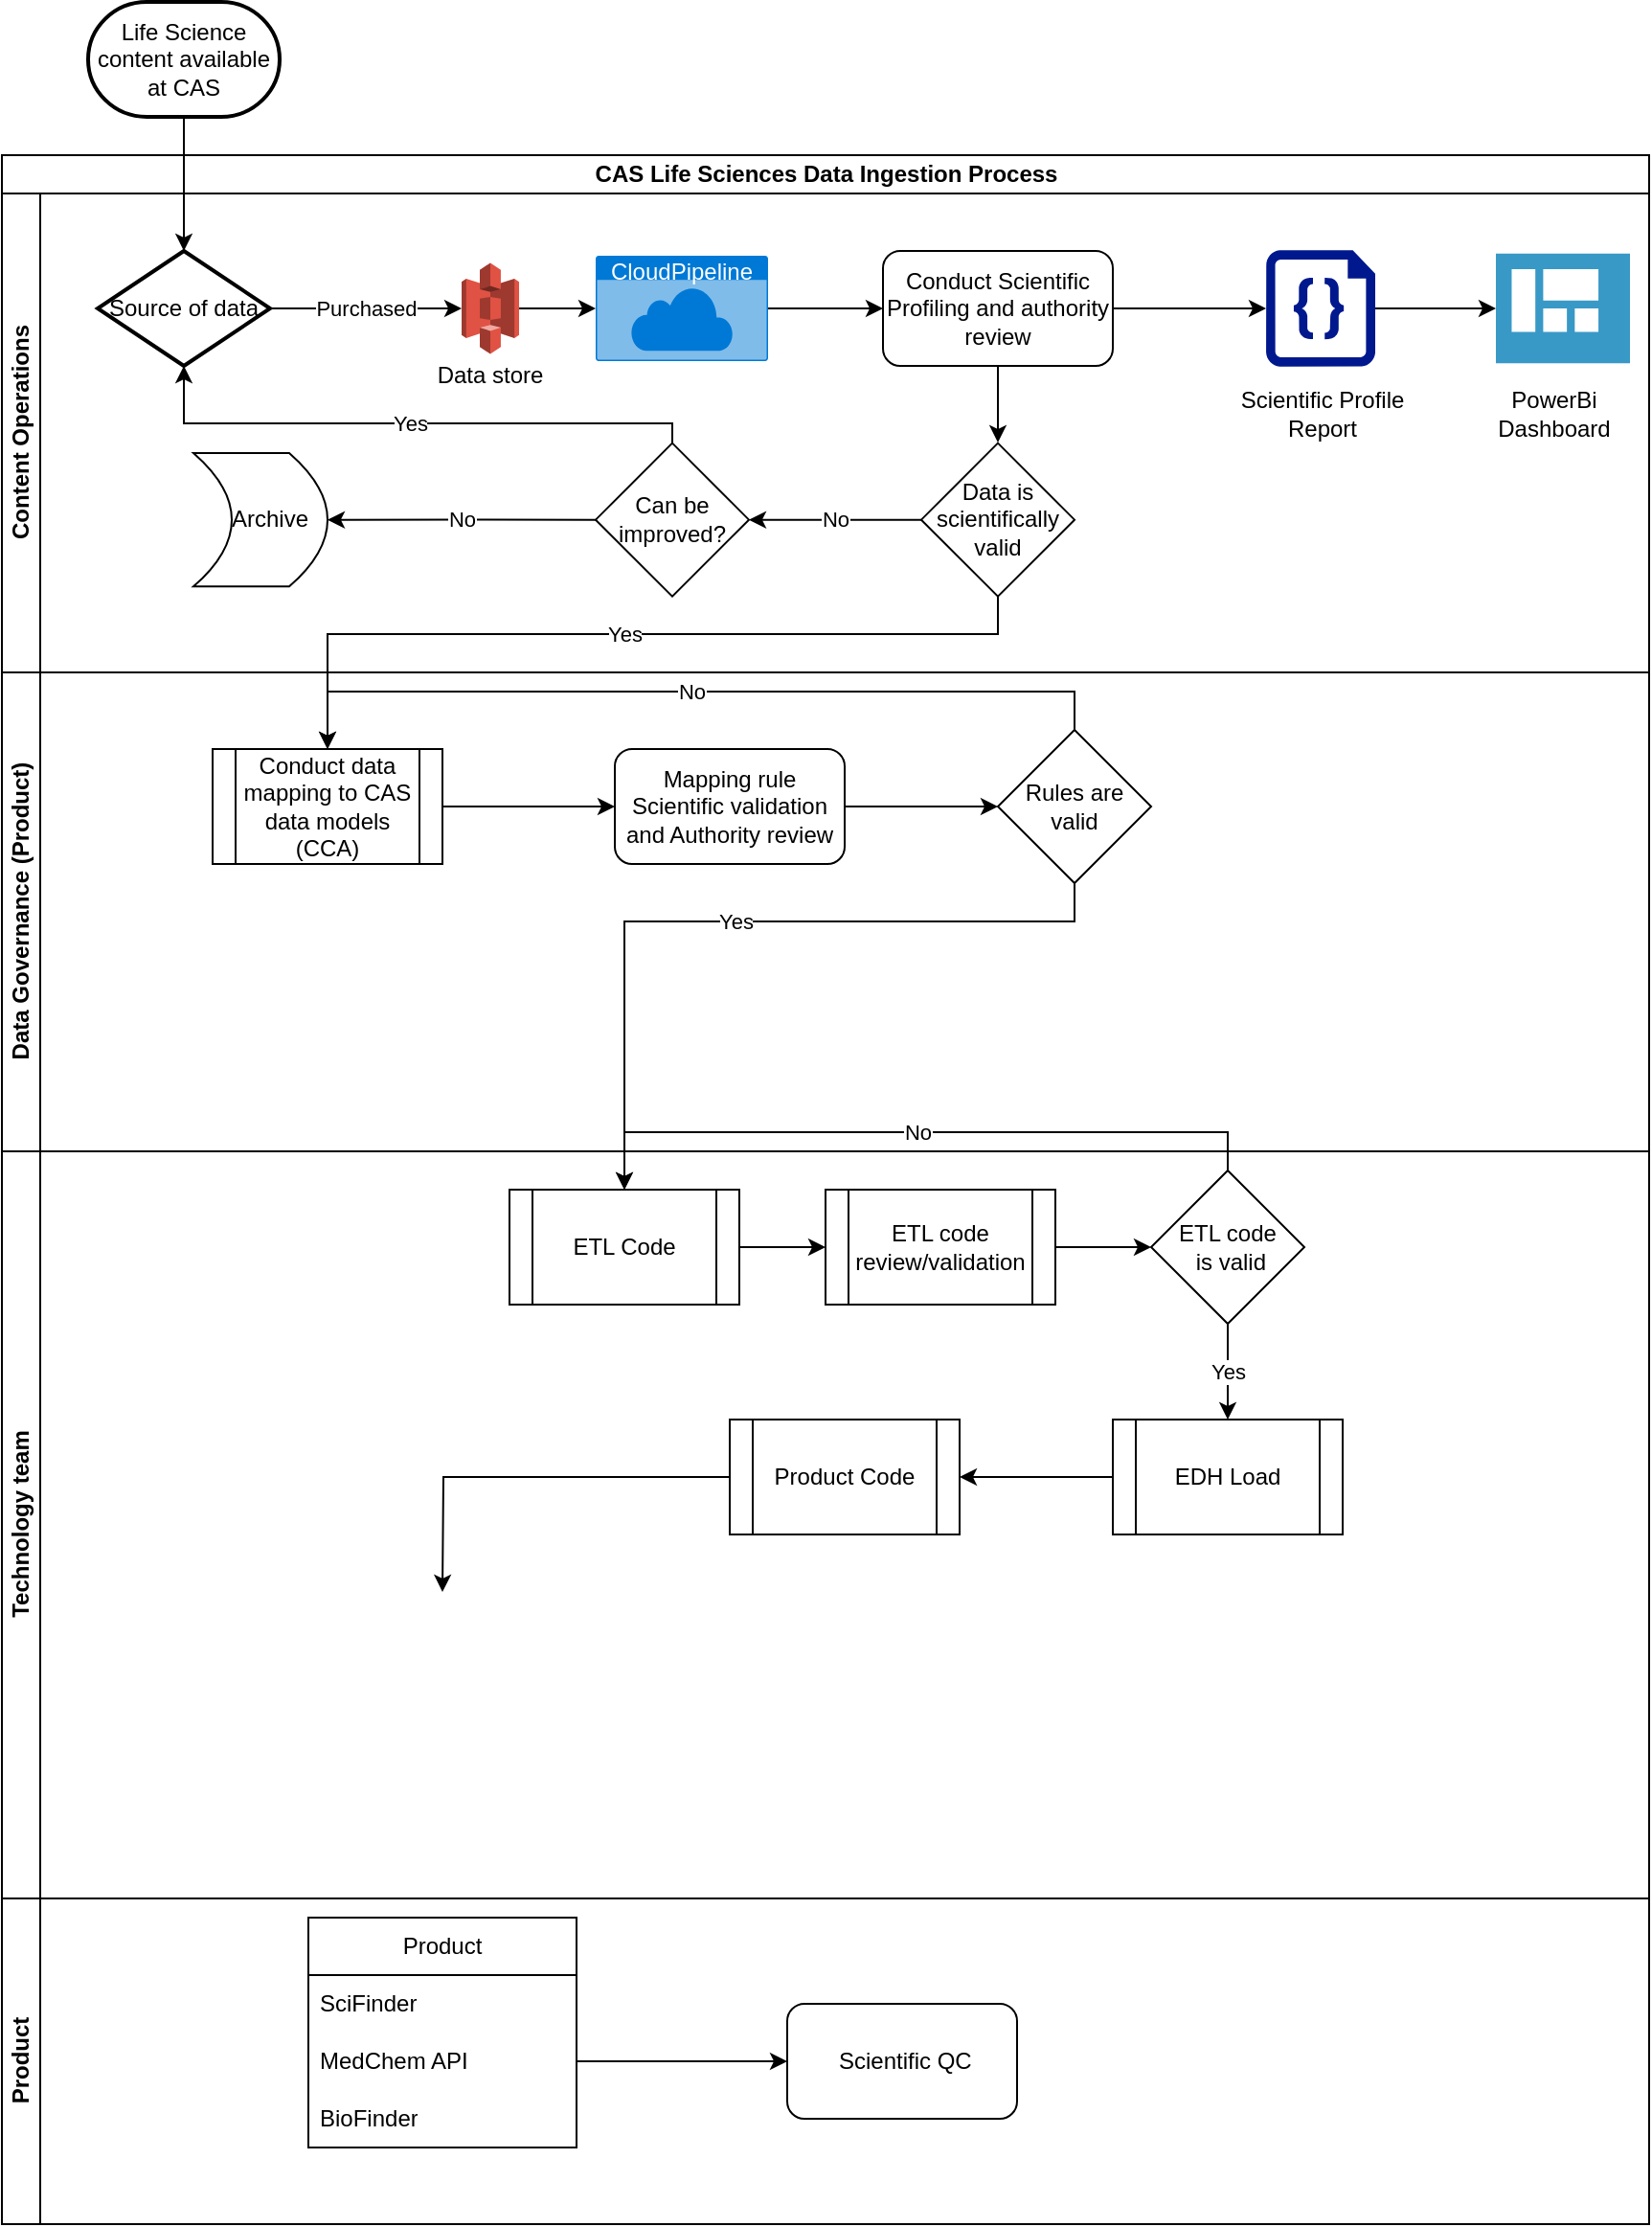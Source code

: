 <mxfile version="21.1.8" type="github">
  <diagram id="kgpKYQtTHZ0yAKxKKP6v" name="Page-1">
    <mxGraphModel dx="794" dy="1481" grid="1" gridSize="10" guides="1" tooltips="1" connect="1" arrows="1" fold="1" page="1" pageScale="1" pageWidth="850" pageHeight="1100" math="0" shadow="0">
      <root>
        <mxCell id="0" />
        <mxCell id="1" parent="0" />
        <mxCell id="T6XuYBtYMx8qg3Nv54xp-80" value="CAS Life Sciences Data Ingestion Process" style="swimlane;childLayout=stackLayout;resizeParent=1;resizeParentMax=0;horizontal=1;startSize=20;horizontalStack=0;html=1;" vertex="1" parent="1">
          <mxGeometry x="90" y="-380" width="860" height="1080" as="geometry" />
        </mxCell>
        <mxCell id="T6XuYBtYMx8qg3Nv54xp-81" value="Content Operations" style="swimlane;startSize=20;horizontal=0;html=1;" vertex="1" parent="T6XuYBtYMx8qg3Nv54xp-80">
          <mxGeometry y="20" width="860" height="250" as="geometry">
            <mxRectangle y="20" width="780" height="30" as="alternateBounds" />
          </mxGeometry>
        </mxCell>
        <mxCell id="T6XuYBtYMx8qg3Nv54xp-191" value="Purchased" style="edgeStyle=orthogonalEdgeStyle;rounded=0;orthogonalLoop=1;jettySize=auto;html=1;exitX=1;exitY=0.5;exitDx=0;exitDy=0;exitPerimeter=0;" edge="1" parent="T6XuYBtYMx8qg3Nv54xp-81" source="T6XuYBtYMx8qg3Nv54xp-73" target="T6XuYBtYMx8qg3Nv54xp-190">
          <mxGeometry relative="1" as="geometry" />
        </mxCell>
        <mxCell id="T6XuYBtYMx8qg3Nv54xp-73" value="Source of data" style="strokeWidth=2;html=1;shape=mxgraph.flowchart.decision;whiteSpace=wrap;" vertex="1" parent="T6XuYBtYMx8qg3Nv54xp-81">
          <mxGeometry x="50" y="30" width="90" height="60" as="geometry" />
        </mxCell>
        <mxCell id="T6XuYBtYMx8qg3Nv54xp-142" style="edgeStyle=orthogonalEdgeStyle;rounded=0;orthogonalLoop=1;jettySize=auto;html=1;entryX=0;entryY=0.5;entryDx=0;entryDy=0;entryPerimeter=0;" edge="1" parent="T6XuYBtYMx8qg3Nv54xp-81" source="T6XuYBtYMx8qg3Nv54xp-85" target="T6XuYBtYMx8qg3Nv54xp-87">
          <mxGeometry relative="1" as="geometry" />
        </mxCell>
        <mxCell id="T6XuYBtYMx8qg3Nv54xp-196" style="edgeStyle=orthogonalEdgeStyle;rounded=0;orthogonalLoop=1;jettySize=auto;html=1;exitX=0.5;exitY=1;exitDx=0;exitDy=0;" edge="1" parent="T6XuYBtYMx8qg3Nv54xp-81" source="T6XuYBtYMx8qg3Nv54xp-85">
          <mxGeometry relative="1" as="geometry">
            <mxPoint x="520" y="130" as="targetPoint" />
          </mxGeometry>
        </mxCell>
        <mxCell id="T6XuYBtYMx8qg3Nv54xp-85" value="Conduct Scientific Profiling and authority review" style="rounded=1;whiteSpace=wrap;html=1;strokeWidth=1;strokeColor=default;" vertex="1" parent="T6XuYBtYMx8qg3Nv54xp-81">
          <mxGeometry x="460" y="30.0" width="120" height="60" as="geometry" />
        </mxCell>
        <mxCell id="T6XuYBtYMx8qg3Nv54xp-93" value="" style="edgeStyle=orthogonalEdgeStyle;rounded=0;orthogonalLoop=1;jettySize=auto;html=1;" edge="1" parent="T6XuYBtYMx8qg3Nv54xp-81" source="T6XuYBtYMx8qg3Nv54xp-87" target="T6XuYBtYMx8qg3Nv54xp-91">
          <mxGeometry relative="1" as="geometry">
            <mxPoint x="690" y="70" as="targetPoint" />
          </mxGeometry>
        </mxCell>
        <mxCell id="T6XuYBtYMx8qg3Nv54xp-87" value="" style="sketch=0;aspect=fixed;pointerEvents=1;shadow=0;dashed=0;html=1;strokeColor=none;labelPosition=center;verticalLabelPosition=bottom;verticalAlign=top;align=center;fillColor=#00188D;shape=mxgraph.azure.code_file" vertex="1" parent="T6XuYBtYMx8qg3Nv54xp-81">
          <mxGeometry x="660" y="29.68" width="57" height="60.64" as="geometry" />
        </mxCell>
        <mxCell id="T6XuYBtYMx8qg3Nv54xp-90" value="Scientific Profile&lt;br&gt;Report" style="text;html=1;align=center;verticalAlign=middle;resizable=0;points=[];autosize=1;strokeColor=none;fillColor=none;" vertex="1" parent="T6XuYBtYMx8qg3Nv54xp-81">
          <mxGeometry x="633.5" y="95.48" width="110" height="40" as="geometry" />
        </mxCell>
        <mxCell id="T6XuYBtYMx8qg3Nv54xp-91" value="" style="image;sketch=0;aspect=fixed;html=1;points=[];align=center;fontSize=12;image=img/lib/mscae/Shared_Dashboard.svg;" vertex="1" parent="T6XuYBtYMx8qg3Nv54xp-81">
          <mxGeometry x="780" y="31.3" width="70" height="57.4" as="geometry" />
        </mxCell>
        <mxCell id="T6XuYBtYMx8qg3Nv54xp-95" value="PowerBi &lt;br&gt;Dashboard" style="text;html=1;align=center;verticalAlign=middle;resizable=0;points=[];autosize=1;strokeColor=none;fillColor=none;" vertex="1" parent="T6XuYBtYMx8qg3Nv54xp-81">
          <mxGeometry x="770" y="95.48" width="80" height="40" as="geometry" />
        </mxCell>
        <mxCell id="T6XuYBtYMx8qg3Nv54xp-178" value="Data is scientifically valid" style="rhombus;whiteSpace=wrap;html=1;" vertex="1" parent="T6XuYBtYMx8qg3Nv54xp-81">
          <mxGeometry x="480" y="130.32" width="80" height="80" as="geometry" />
        </mxCell>
        <mxCell id="T6XuYBtYMx8qg3Nv54xp-180" value="No" style="edgeStyle=orthogonalEdgeStyle;rounded=0;orthogonalLoop=1;jettySize=auto;html=1;entryX=1;entryY=0.5;entryDx=0;entryDy=0;" edge="1" parent="T6XuYBtYMx8qg3Nv54xp-81" source="T6XuYBtYMx8qg3Nv54xp-178" target="T6XuYBtYMx8qg3Nv54xp-184">
          <mxGeometry relative="1" as="geometry">
            <mxPoint x="220" y="200" as="targetPoint" />
          </mxGeometry>
        </mxCell>
        <mxCell id="T6XuYBtYMx8qg3Nv54xp-182" value="" style="shape=dataStorage;whiteSpace=wrap;html=1;fixedSize=1;rotation=-180;" vertex="1" parent="T6XuYBtYMx8qg3Nv54xp-81">
          <mxGeometry x="100" y="135.48" width="70" height="69.68" as="geometry" />
        </mxCell>
        <mxCell id="T6XuYBtYMx8qg3Nv54xp-185" value="No" style="edgeStyle=orthogonalEdgeStyle;rounded=0;orthogonalLoop=1;jettySize=auto;html=1;exitX=0;exitY=0.5;exitDx=0;exitDy=0;" edge="1" parent="T6XuYBtYMx8qg3Nv54xp-81" source="T6XuYBtYMx8qg3Nv54xp-184" target="T6XuYBtYMx8qg3Nv54xp-182">
          <mxGeometry relative="1" as="geometry" />
        </mxCell>
        <mxCell id="T6XuYBtYMx8qg3Nv54xp-187" value="Yes" style="edgeStyle=orthogonalEdgeStyle;rounded=0;orthogonalLoop=1;jettySize=auto;html=1;exitX=0.5;exitY=0;exitDx=0;exitDy=0;entryX=0.5;entryY=1;entryDx=0;entryDy=0;entryPerimeter=0;" edge="1" parent="T6XuYBtYMx8qg3Nv54xp-81" source="T6XuYBtYMx8qg3Nv54xp-184" target="T6XuYBtYMx8qg3Nv54xp-73">
          <mxGeometry relative="1" as="geometry">
            <Array as="points">
              <mxPoint x="350" y="120" />
              <mxPoint x="95" y="120" />
            </Array>
          </mxGeometry>
        </mxCell>
        <mxCell id="T6XuYBtYMx8qg3Nv54xp-184" value="Can be improved?" style="rhombus;whiteSpace=wrap;html=1;" vertex="1" parent="T6XuYBtYMx8qg3Nv54xp-81">
          <mxGeometry x="310" y="130.32" width="80" height="80" as="geometry" />
        </mxCell>
        <mxCell id="T6XuYBtYMx8qg3Nv54xp-186" value="Archive" style="text;html=1;strokeColor=none;fillColor=none;align=center;verticalAlign=middle;whiteSpace=wrap;rounded=0;" vertex="1" parent="T6XuYBtYMx8qg3Nv54xp-81">
          <mxGeometry x="110" y="155.32" width="60" height="30" as="geometry" />
        </mxCell>
        <mxCell id="T6XuYBtYMx8qg3Nv54xp-193" style="edgeStyle=orthogonalEdgeStyle;rounded=0;orthogonalLoop=1;jettySize=auto;html=1;exitX=1;exitY=0.5;exitDx=0;exitDy=0;exitPerimeter=0;entryX=0;entryY=0.5;entryDx=0;entryDy=0;entryPerimeter=0;" edge="1" parent="T6XuYBtYMx8qg3Nv54xp-81" source="T6XuYBtYMx8qg3Nv54xp-190" target="T6XuYBtYMx8qg3Nv54xp-192">
          <mxGeometry relative="1" as="geometry" />
        </mxCell>
        <mxCell id="T6XuYBtYMx8qg3Nv54xp-190" value="" style="outlineConnect=0;dashed=0;verticalLabelPosition=bottom;verticalAlign=top;align=center;html=1;shape=mxgraph.aws3.s3;fillColor=#E05243;gradientColor=none;" vertex="1" parent="T6XuYBtYMx8qg3Nv54xp-81">
          <mxGeometry x="240" y="36.25" width="30" height="47.5" as="geometry" />
        </mxCell>
        <mxCell id="T6XuYBtYMx8qg3Nv54xp-194" style="edgeStyle=orthogonalEdgeStyle;rounded=0;orthogonalLoop=1;jettySize=auto;html=1;exitX=1;exitY=0.5;exitDx=0;exitDy=0;exitPerimeter=0;entryX=0;entryY=0.5;entryDx=0;entryDy=0;" edge="1" parent="T6XuYBtYMx8qg3Nv54xp-81" source="T6XuYBtYMx8qg3Nv54xp-192" target="T6XuYBtYMx8qg3Nv54xp-85">
          <mxGeometry relative="1" as="geometry" />
        </mxCell>
        <mxCell id="T6XuYBtYMx8qg3Nv54xp-192" value="CloudPipeline" style="html=1;whiteSpace=wrap;strokeColor=none;fillColor=#0079D6;labelPosition=center;verticalLabelPosition=middle;verticalAlign=top;align=center;fontSize=12;outlineConnect=0;spacingTop=-6;fontColor=#FFFFFF;sketch=0;shape=mxgraph.sitemap.cloud;" vertex="1" parent="T6XuYBtYMx8qg3Nv54xp-81">
          <mxGeometry x="310" y="32.5" width="90" height="55" as="geometry" />
        </mxCell>
        <mxCell id="T6XuYBtYMx8qg3Nv54xp-201" value="Data store" style="text;html=1;strokeColor=none;fillColor=none;align=center;verticalAlign=middle;whiteSpace=wrap;rounded=0;" vertex="1" parent="T6XuYBtYMx8qg3Nv54xp-81">
          <mxGeometry x="225" y="80" width="60" height="30" as="geometry" />
        </mxCell>
        <mxCell id="T6XuYBtYMx8qg3Nv54xp-82" value="Data Governance (Product)" style="swimlane;startSize=20;horizontal=0;html=1;" vertex="1" parent="T6XuYBtYMx8qg3Nv54xp-80">
          <mxGeometry y="270" width="860" height="250" as="geometry" />
        </mxCell>
        <mxCell id="T6XuYBtYMx8qg3Nv54xp-108" value="Conduct data mapping to CAS data models (CCA)" style="shape=process;whiteSpace=wrap;html=1;backgroundOutline=1;" vertex="1" parent="T6XuYBtYMx8qg3Nv54xp-82">
          <mxGeometry x="110" y="40" width="120" height="60" as="geometry" />
        </mxCell>
        <mxCell id="T6XuYBtYMx8qg3Nv54xp-161" style="edgeStyle=orthogonalEdgeStyle;rounded=0;orthogonalLoop=1;jettySize=auto;html=1;entryX=0;entryY=0.5;entryDx=0;entryDy=0;" edge="1" parent="T6XuYBtYMx8qg3Nv54xp-82" source="T6XuYBtYMx8qg3Nv54xp-153" target="T6XuYBtYMx8qg3Nv54xp-160">
          <mxGeometry relative="1" as="geometry" />
        </mxCell>
        <mxCell id="T6XuYBtYMx8qg3Nv54xp-153" value="Mapping rule Scientific validation and Authority review" style="rounded=1;whiteSpace=wrap;html=1;" vertex="1" parent="T6XuYBtYMx8qg3Nv54xp-82">
          <mxGeometry x="320" y="40" width="120" height="60" as="geometry" />
        </mxCell>
        <mxCell id="T6XuYBtYMx8qg3Nv54xp-154" style="edgeStyle=orthogonalEdgeStyle;rounded=0;orthogonalLoop=1;jettySize=auto;html=1;exitX=1;exitY=0.5;exitDx=0;exitDy=0;entryX=0;entryY=0.5;entryDx=0;entryDy=0;" edge="1" parent="T6XuYBtYMx8qg3Nv54xp-82" source="T6XuYBtYMx8qg3Nv54xp-108" target="T6XuYBtYMx8qg3Nv54xp-153">
          <mxGeometry relative="1" as="geometry" />
        </mxCell>
        <mxCell id="T6XuYBtYMx8qg3Nv54xp-199" value="No" style="edgeStyle=orthogonalEdgeStyle;rounded=0;orthogonalLoop=1;jettySize=auto;html=1;exitX=0.5;exitY=0;exitDx=0;exitDy=0;entryX=0.5;entryY=0;entryDx=0;entryDy=0;" edge="1" parent="T6XuYBtYMx8qg3Nv54xp-82" source="T6XuYBtYMx8qg3Nv54xp-160" target="T6XuYBtYMx8qg3Nv54xp-108">
          <mxGeometry relative="1" as="geometry" />
        </mxCell>
        <mxCell id="T6XuYBtYMx8qg3Nv54xp-160" value="Rules are valid" style="rhombus;whiteSpace=wrap;html=1;" vertex="1" parent="T6XuYBtYMx8qg3Nv54xp-82">
          <mxGeometry x="520" y="30.0" width="80" height="80" as="geometry" />
        </mxCell>
        <mxCell id="T6XuYBtYMx8qg3Nv54xp-83" value="Technology team" style="swimlane;startSize=20;horizontal=0;html=1;" vertex="1" parent="T6XuYBtYMx8qg3Nv54xp-80">
          <mxGeometry y="520" width="860" height="390" as="geometry" />
        </mxCell>
        <mxCell id="T6XuYBtYMx8qg3Nv54xp-148" style="edgeStyle=orthogonalEdgeStyle;rounded=0;orthogonalLoop=1;jettySize=auto;html=1;exitX=1;exitY=0.5;exitDx=0;exitDy=0;entryX=0;entryY=0.5;entryDx=0;entryDy=0;" edge="1" parent="T6XuYBtYMx8qg3Nv54xp-83" source="T6XuYBtYMx8qg3Nv54xp-113" target="T6XuYBtYMx8qg3Nv54xp-122">
          <mxGeometry relative="1" as="geometry">
            <mxPoint x="390" y="50" as="targetPoint" />
          </mxGeometry>
        </mxCell>
        <mxCell id="T6XuYBtYMx8qg3Nv54xp-113" value="ETL Code" style="shape=process;whiteSpace=wrap;html=1;backgroundOutline=1;" vertex="1" parent="T6XuYBtYMx8qg3Nv54xp-83">
          <mxGeometry x="265" y="20" width="120" height="60" as="geometry" />
        </mxCell>
        <mxCell id="T6XuYBtYMx8qg3Nv54xp-176" value="" style="edgeStyle=orthogonalEdgeStyle;rounded=0;orthogonalLoop=1;jettySize=auto;html=1;" edge="1" parent="T6XuYBtYMx8qg3Nv54xp-83" source="T6XuYBtYMx8qg3Nv54xp-117" target="T6XuYBtYMx8qg3Nv54xp-175">
          <mxGeometry relative="1" as="geometry" />
        </mxCell>
        <mxCell id="T6XuYBtYMx8qg3Nv54xp-117" value="EDH Load" style="shape=process;whiteSpace=wrap;html=1;backgroundOutline=1;" vertex="1" parent="T6XuYBtYMx8qg3Nv54xp-83">
          <mxGeometry x="580" y="140" width="120" height="60" as="geometry" />
        </mxCell>
        <mxCell id="T6XuYBtYMx8qg3Nv54xp-122" value="ETL code review/validation" style="shape=process;whiteSpace=wrap;html=1;backgroundOutline=1;" vertex="1" parent="T6XuYBtYMx8qg3Nv54xp-83">
          <mxGeometry x="430" y="20" width="120" height="60" as="geometry" />
        </mxCell>
        <mxCell id="T6XuYBtYMx8qg3Nv54xp-168" value="Yes" style="edgeStyle=orthogonalEdgeStyle;rounded=0;orthogonalLoop=1;jettySize=auto;html=1;exitX=0.5;exitY=1;exitDx=0;exitDy=0;entryX=0.5;entryY=0;entryDx=0;entryDy=0;" edge="1" parent="T6XuYBtYMx8qg3Nv54xp-83" source="T6XuYBtYMx8qg3Nv54xp-166" target="T6XuYBtYMx8qg3Nv54xp-117">
          <mxGeometry relative="1" as="geometry" />
        </mxCell>
        <mxCell id="T6XuYBtYMx8qg3Nv54xp-174" value="No" style="edgeStyle=orthogonalEdgeStyle;rounded=0;orthogonalLoop=1;jettySize=auto;html=1;exitX=0.5;exitY=0;exitDx=0;exitDy=0;entryX=0.5;entryY=0;entryDx=0;entryDy=0;" edge="1" parent="T6XuYBtYMx8qg3Nv54xp-83" source="T6XuYBtYMx8qg3Nv54xp-166" target="T6XuYBtYMx8qg3Nv54xp-113">
          <mxGeometry relative="1" as="geometry" />
        </mxCell>
        <mxCell id="T6XuYBtYMx8qg3Nv54xp-166" value="ETL code&lt;br&gt;&amp;nbsp;is valid" style="rhombus;whiteSpace=wrap;html=1;" vertex="1" parent="T6XuYBtYMx8qg3Nv54xp-83">
          <mxGeometry x="600" y="10" width="80" height="80" as="geometry" />
        </mxCell>
        <mxCell id="T6XuYBtYMx8qg3Nv54xp-165" style="edgeStyle=orthogonalEdgeStyle;rounded=0;orthogonalLoop=1;jettySize=auto;html=1;exitX=1;exitY=0.5;exitDx=0;exitDy=0;" edge="1" parent="T6XuYBtYMx8qg3Nv54xp-83" source="T6XuYBtYMx8qg3Nv54xp-122" target="T6XuYBtYMx8qg3Nv54xp-166">
          <mxGeometry relative="1" as="geometry">
            <mxPoint x="620" y="50" as="targetPoint" />
          </mxGeometry>
        </mxCell>
        <mxCell id="T6XuYBtYMx8qg3Nv54xp-177" style="edgeStyle=orthogonalEdgeStyle;rounded=0;orthogonalLoop=1;jettySize=auto;html=1;exitX=0;exitY=0.5;exitDx=0;exitDy=0;" edge="1" parent="T6XuYBtYMx8qg3Nv54xp-83" source="T6XuYBtYMx8qg3Nv54xp-175">
          <mxGeometry relative="1" as="geometry">
            <mxPoint x="230" y="230" as="targetPoint" />
          </mxGeometry>
        </mxCell>
        <mxCell id="T6XuYBtYMx8qg3Nv54xp-175" value="Product Code" style="shape=process;whiteSpace=wrap;html=1;backgroundOutline=1;" vertex="1" parent="T6XuYBtYMx8qg3Nv54xp-83">
          <mxGeometry x="380" y="140" width="120" height="60" as="geometry" />
        </mxCell>
        <mxCell id="T6XuYBtYMx8qg3Nv54xp-126" value="Product" style="swimlane;startSize=20;horizontal=0;html=1;" vertex="1" parent="T6XuYBtYMx8qg3Nv54xp-80">
          <mxGeometry y="910" width="860" height="170" as="geometry" />
        </mxCell>
        <mxCell id="T6XuYBtYMx8qg3Nv54xp-129" value="Product" style="swimlane;fontStyle=0;childLayout=stackLayout;horizontal=1;startSize=30;horizontalStack=0;resizeParent=1;resizeParentMax=0;resizeLast=0;collapsible=1;marginBottom=0;whiteSpace=wrap;html=1;" vertex="1" parent="T6XuYBtYMx8qg3Nv54xp-126">
          <mxGeometry x="160" y="10" width="140" height="120" as="geometry" />
        </mxCell>
        <mxCell id="T6XuYBtYMx8qg3Nv54xp-130" value="SciFinder" style="text;strokeColor=none;fillColor=none;align=left;verticalAlign=middle;spacingLeft=4;spacingRight=4;overflow=hidden;points=[[0,0.5],[1,0.5]];portConstraint=eastwest;rotatable=0;whiteSpace=wrap;html=1;" vertex="1" parent="T6XuYBtYMx8qg3Nv54xp-129">
          <mxGeometry y="30" width="140" height="30" as="geometry" />
        </mxCell>
        <mxCell id="T6XuYBtYMx8qg3Nv54xp-131" value="MedChem API" style="text;strokeColor=none;fillColor=none;align=left;verticalAlign=middle;spacingLeft=4;spacingRight=4;overflow=hidden;points=[[0,0.5],[1,0.5]];portConstraint=eastwest;rotatable=0;whiteSpace=wrap;html=1;" vertex="1" parent="T6XuYBtYMx8qg3Nv54xp-129">
          <mxGeometry y="60" width="140" height="30" as="geometry" />
        </mxCell>
        <mxCell id="T6XuYBtYMx8qg3Nv54xp-132" value="BioFinder" style="text;strokeColor=none;fillColor=none;align=left;verticalAlign=middle;spacingLeft=4;spacingRight=4;overflow=hidden;points=[[0,0.5],[1,0.5]];portConstraint=eastwest;rotatable=0;whiteSpace=wrap;html=1;" vertex="1" parent="T6XuYBtYMx8qg3Nv54xp-129">
          <mxGeometry y="90" width="140" height="30" as="geometry" />
        </mxCell>
        <mxCell id="T6XuYBtYMx8qg3Nv54xp-170" value="&amp;nbsp;Scientific QC" style="rounded=1;whiteSpace=wrap;html=1;" vertex="1" parent="T6XuYBtYMx8qg3Nv54xp-126">
          <mxGeometry x="410" y="55" width="120" height="60" as="geometry" />
        </mxCell>
        <mxCell id="T6XuYBtYMx8qg3Nv54xp-172" style="edgeStyle=orthogonalEdgeStyle;rounded=0;orthogonalLoop=1;jettySize=auto;html=1;exitX=1;exitY=0.5;exitDx=0;exitDy=0;" edge="1" parent="T6XuYBtYMx8qg3Nv54xp-126" source="T6XuYBtYMx8qg3Nv54xp-131" target="T6XuYBtYMx8qg3Nv54xp-170">
          <mxGeometry relative="1" as="geometry" />
        </mxCell>
        <mxCell id="T6XuYBtYMx8qg3Nv54xp-198" value="Yes" style="edgeStyle=orthogonalEdgeStyle;rounded=0;orthogonalLoop=1;jettySize=auto;html=1;entryX=0.5;entryY=0;entryDx=0;entryDy=0;" edge="1" parent="T6XuYBtYMx8qg3Nv54xp-80" source="T6XuYBtYMx8qg3Nv54xp-178" target="T6XuYBtYMx8qg3Nv54xp-108">
          <mxGeometry relative="1" as="geometry">
            <Array as="points">
              <mxPoint x="520" y="250" />
              <mxPoint x="170" y="250" />
            </Array>
          </mxGeometry>
        </mxCell>
        <mxCell id="T6XuYBtYMx8qg3Nv54xp-200" value="Yes" style="edgeStyle=orthogonalEdgeStyle;rounded=0;orthogonalLoop=1;jettySize=auto;html=1;entryX=0.5;entryY=0;entryDx=0;entryDy=0;" edge="1" parent="T6XuYBtYMx8qg3Nv54xp-80" source="T6XuYBtYMx8qg3Nv54xp-160" target="T6XuYBtYMx8qg3Nv54xp-113">
          <mxGeometry relative="1" as="geometry">
            <Array as="points">
              <mxPoint x="560" y="400" />
              <mxPoint x="325" y="400" />
            </Array>
          </mxGeometry>
        </mxCell>
        <mxCell id="T6XuYBtYMx8qg3Nv54xp-70" value="&lt;font style=&quot;font-size: 12px;&quot;&gt;Life Science content available at CAS&lt;/font&gt;" style="strokeWidth=2;html=1;shape=mxgraph.flowchart.terminator;whiteSpace=wrap;" vertex="1" parent="1">
          <mxGeometry x="135" y="-460" width="100" height="60" as="geometry" />
        </mxCell>
        <mxCell id="T6XuYBtYMx8qg3Nv54xp-72" style="edgeStyle=orthogonalEdgeStyle;rounded=0;orthogonalLoop=1;jettySize=auto;html=1;exitX=0.5;exitY=1;exitDx=0;exitDy=0;exitPerimeter=0;" edge="1" parent="1" source="T6XuYBtYMx8qg3Nv54xp-70" target="T6XuYBtYMx8qg3Nv54xp-73">
          <mxGeometry relative="1" as="geometry">
            <mxPoint x="260" y="-270" as="targetPoint" />
          </mxGeometry>
        </mxCell>
      </root>
    </mxGraphModel>
  </diagram>
</mxfile>
